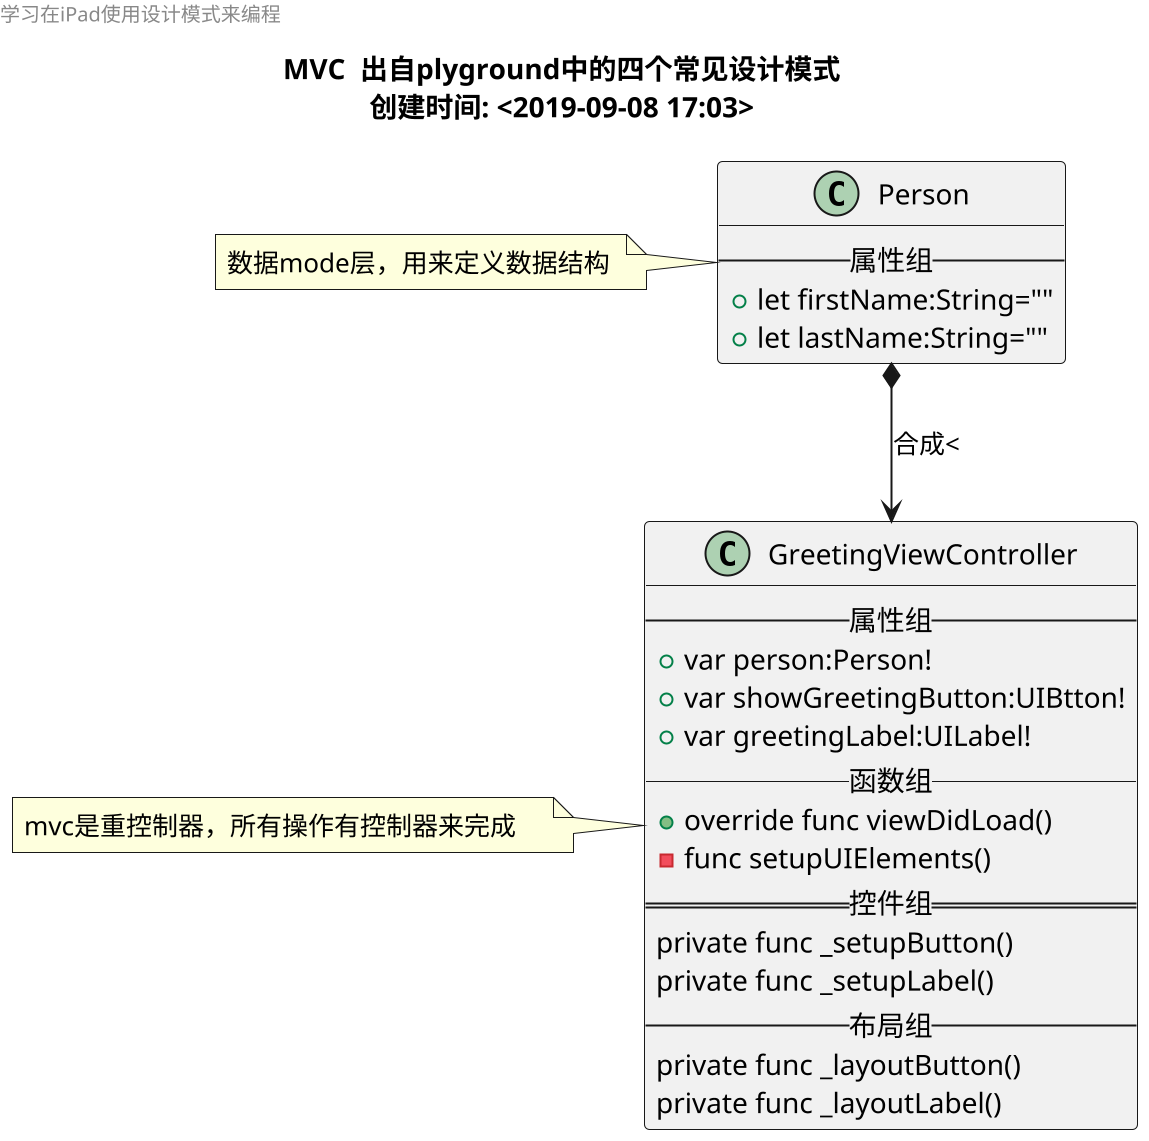@startuml
scale 2
page 1x1
title
    MVC  出自plyground中的四个常见设计模式
    创建时间: <2019-09-08 17:03>
endtitle
left header
学习在iPad使用设计模式来编程
endheader
    class "Person" as Person {
        --属性组 --
        + let firstName:String=""	
        + let lastName:String=""	
    }
    note left of Person
       数据mode层，用来定义数据结构 
    end note

    class "GreetingViewController" as vc {
        --属性组 --
        + var person:Person!
	    + var showGreetingButton:UIBtton!
        + var greetingLabel:UILabel! 
        __ 函数组__
        + override func viewDidLoad()
        - func setupUIElements()
        == 控件组 ==
        private func _setupButton()
        private func _setupLabel()
        -- 布局组 --
        private func _layoutButton()
        private func _layoutLabel()
    }
    Person *--> vc:合成< 
    note left of vc
    mvc是重控制器，所有操作有控制器来完成    
    end note
@enduml
